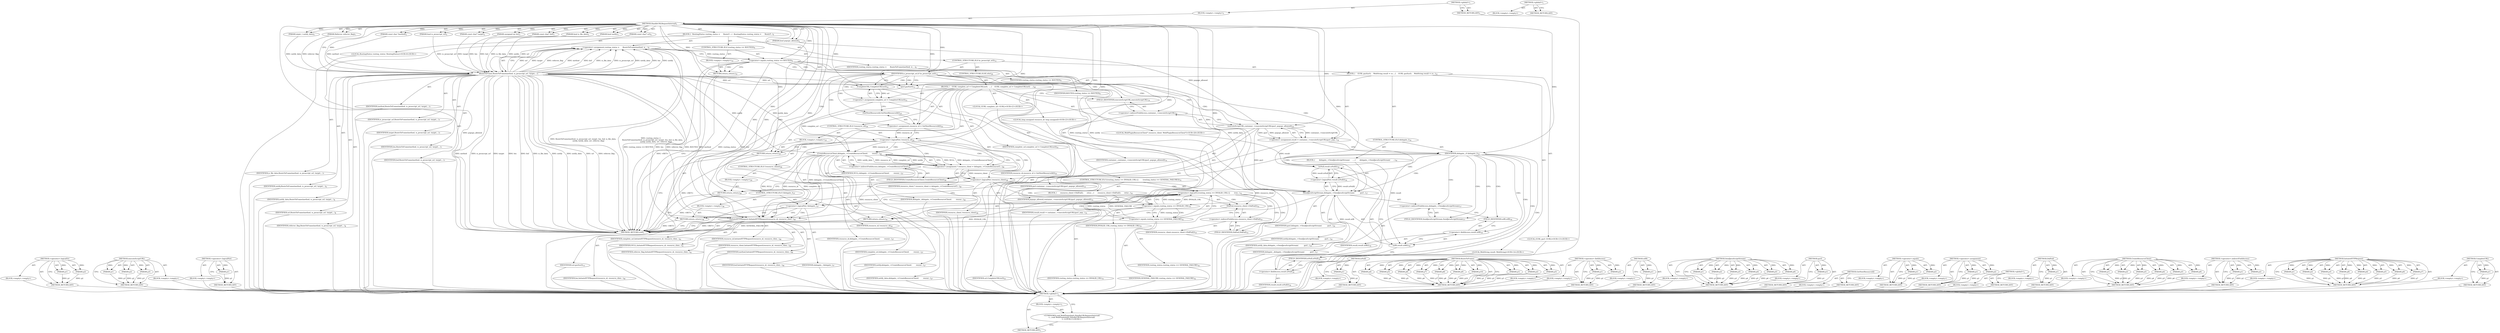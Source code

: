digraph "&lt;global&gt;" {
vulnerable_251 [label=<(METHOD,&lt;operator&gt;.logicalOr)>];
vulnerable_252 [label=<(PARAM,p1)>];
vulnerable_253 [label=<(PARAM,p2)>];
vulnerable_254 [label=<(BLOCK,&lt;empty&gt;,&lt;empty&gt;)>];
vulnerable_255 [label=<(METHOD_RETURN,ANY)>];
vulnerable_198 [label=<(METHOD,executeScriptURL)>];
vulnerable_199 [label=<(PARAM,p1)>];
vulnerable_200 [label=<(PARAM,p2)>];
vulnerable_201 [label=<(PARAM,p3)>];
vulnerable_202 [label=<(BLOCK,&lt;empty&gt;,&lt;empty&gt;)>];
vulnerable_203 [label=<(METHOD_RETURN,ANY)>];
vulnerable_227 [label=<(METHOD,&lt;operator&gt;.logicalNot)>];
vulnerable_228 [label=<(PARAM,p1)>];
vulnerable_229 [label=<(BLOCK,&lt;empty&gt;,&lt;empty&gt;)>];
vulnerable_230 [label=<(METHOD_RETURN,ANY)>];
vulnerable_6 [label=<(METHOD,&lt;global&gt;)<SUB>1</SUB>>];
vulnerable_7 [label=<(BLOCK,&lt;empty&gt;,&lt;empty&gt;)<SUB>1</SUB>>];
vulnerable_8 [label=<(METHOD,HandleURLRequestInternal)<SUB>1</SUB>>];
vulnerable_9 [label=<(PARAM,const char *method)<SUB>2</SUB>>];
vulnerable_10 [label=<(PARAM,bool is_javascript_url)<SUB>2</SUB>>];
vulnerable_11 [label=<(PARAM,const char* target)<SUB>2</SUB>>];
vulnerable_12 [label=<(PARAM,unsigned int len)<SUB>3</SUB>>];
vulnerable_13 [label=<(PARAM,const char* buf)<SUB>3</SUB>>];
vulnerable_14 [label=<(PARAM,bool is_file_data)<SUB>3</SUB>>];
vulnerable_15 [label=<(PARAM,bool notify)<SUB>3</SUB>>];
vulnerable_16 [label=<(PARAM,const char* url)<SUB>4</SUB>>];
vulnerable_17 [label=<(PARAM,intptr_t notify_data)<SUB>4</SUB>>];
vulnerable_18 [label=<(PARAM,bool popups_allowed)<SUB>4</SUB>>];
vulnerable_19 [label=<(PARAM,Referrer referrer_flag)<SUB>5</SUB>>];
vulnerable_20 [label=<(BLOCK,{
  RoutingStatus routing_status =
      RouteT...,{
  RoutingStatus routing_status =
      RouteT...)<SUB>5</SUB>>];
vulnerable_21 [label="<(LOCAL,RoutingStatus routing_status: RoutingStatus)<SUB>6</SUB>>"];
vulnerable_22 [label=<(&lt;operator&gt;.assignment,routing_status =
      RouteToFrame(method, is_...)<SUB>6</SUB>>];
vulnerable_23 [label=<(IDENTIFIER,routing_status,routing_status =
      RouteToFrame(method, is_...)<SUB>6</SUB>>];
vulnerable_24 [label=<(RouteToFrame,RouteToFrame(method, is_javascript_url, target,...)<SUB>7</SUB>>];
vulnerable_25 [label=<(IDENTIFIER,method,RouteToFrame(method, is_javascript_url, target,...)<SUB>7</SUB>>];
vulnerable_26 [label=<(IDENTIFIER,is_javascript_url,RouteToFrame(method, is_javascript_url, target,...)<SUB>7</SUB>>];
vulnerable_27 [label=<(IDENTIFIER,target,RouteToFrame(method, is_javascript_url, target,...)<SUB>7</SUB>>];
vulnerable_28 [label=<(IDENTIFIER,len,RouteToFrame(method, is_javascript_url, target,...)<SUB>7</SUB>>];
vulnerable_29 [label=<(IDENTIFIER,buf,RouteToFrame(method, is_javascript_url, target,...)<SUB>7</SUB>>];
vulnerable_30 [label=<(IDENTIFIER,is_file_data,RouteToFrame(method, is_javascript_url, target,...)<SUB>7</SUB>>];
vulnerable_31 [label=<(IDENTIFIER,notify,RouteToFrame(method, is_javascript_url, target,...)<SUB>8</SUB>>];
vulnerable_32 [label=<(IDENTIFIER,notify_data,RouteToFrame(method, is_javascript_url, target,...)<SUB>8</SUB>>];
vulnerable_33 [label=<(IDENTIFIER,url,RouteToFrame(method, is_javascript_url, target,...)<SUB>8</SUB>>];
vulnerable_34 [label=<(IDENTIFIER,referrer_flag,RouteToFrame(method, is_javascript_url, target,...)<SUB>8</SUB>>];
vulnerable_35 [label=<(CONTROL_STRUCTURE,IF,if (routing_status == ROUTED))<SUB>9</SUB>>];
vulnerable_36 [label=<(&lt;operator&gt;.equals,routing_status == ROUTED)<SUB>9</SUB>>];
vulnerable_37 [label=<(IDENTIFIER,routing_status,routing_status == ROUTED)<SUB>9</SUB>>];
vulnerable_38 [label=<(IDENTIFIER,ROUTED,routing_status == ROUTED)<SUB>9</SUB>>];
vulnerable_39 [label=<(BLOCK,&lt;empty&gt;,&lt;empty&gt;)<SUB>10</SUB>>];
vulnerable_40 [label=<(RETURN,return;,return;)<SUB>10</SUB>>];
vulnerable_41 [label=<(CONTROL_STRUCTURE,IF,if (is_javascript_url))<SUB>12</SUB>>];
vulnerable_42 [label=<(IDENTIFIER,is_javascript_url,if (is_javascript_url))<SUB>12</SUB>>];
vulnerable_43 [label=<(BLOCK,{
    GURL gurl(url);
    WebString result = co...,{
    GURL gurl(url);
    WebString result = co...)<SUB>12</SUB>>];
vulnerable_44 [label="<(LOCAL,GURL gurl: GURL)<SUB>13</SUB>>"];
vulnerable_45 [label=<(gurl,gurl(url))<SUB>13</SUB>>];
vulnerable_46 [label=<(IDENTIFIER,url,gurl(url))<SUB>13</SUB>>];
vulnerable_47 [label="<(LOCAL,WebString result: WebString)<SUB>14</SUB>>"];
vulnerable_48 [label=<(&lt;operator&gt;.assignment,result = container_-&gt;executeScriptURL(gurl, pop...)<SUB>14</SUB>>];
vulnerable_49 [label=<(IDENTIFIER,result,result = container_-&gt;executeScriptURL(gurl, pop...)<SUB>14</SUB>>];
vulnerable_50 [label=<(executeScriptURL,container_-&gt;executeScriptURL(gurl, popups_allowed))<SUB>14</SUB>>];
vulnerable_51 [label=<(&lt;operator&gt;.indirectFieldAccess,container_-&gt;executeScriptURL)<SUB>14</SUB>>];
vulnerable_52 [label=<(IDENTIFIER,container_,container_-&gt;executeScriptURL(gurl, popups_allowed))<SUB>14</SUB>>];
vulnerable_53 [label=<(FIELD_IDENTIFIER,executeScriptURL,executeScriptURL)<SUB>14</SUB>>];
vulnerable_54 [label=<(IDENTIFIER,gurl,container_-&gt;executeScriptURL(gurl, popups_allowed))<SUB>14</SUB>>];
vulnerable_55 [label=<(IDENTIFIER,popups_allowed,container_-&gt;executeScriptURL(gurl, popups_allowed))<SUB>14</SUB>>];
vulnerable_56 [label=<(CONTROL_STRUCTURE,IF,if (delegate_))<SUB>16</SUB>>];
vulnerable_57 [label=<(IDENTIFIER,delegate_,if (delegate_))<SUB>16</SUB>>];
vulnerable_58 [label=<(BLOCK,{
       delegate_-&gt;SendJavaScriptStream(
     ...,{
       delegate_-&gt;SendJavaScriptStream(
     ...)<SUB>16</SUB>>];
vulnerable_59 [label=<(SendJavaScriptStream,delegate_-&gt;SendJavaScriptStream(
          gurl...)<SUB>17</SUB>>];
vulnerable_60 [label=<(&lt;operator&gt;.indirectFieldAccess,delegate_-&gt;SendJavaScriptStream)<SUB>17</SUB>>];
vulnerable_61 [label=<(IDENTIFIER,delegate_,delegate_-&gt;SendJavaScriptStream(
          gurl...)<SUB>17</SUB>>];
vulnerable_62 [label=<(FIELD_IDENTIFIER,SendJavaScriptStream,SendJavaScriptStream)<SUB>17</SUB>>];
vulnerable_63 [label=<(IDENTIFIER,gurl,delegate_-&gt;SendJavaScriptStream(
          gurl...)<SUB>18</SUB>>];
vulnerable_64 [label=<(utf8,result.utf8())<SUB>18</SUB>>];
vulnerable_65 [label=<(&lt;operator&gt;.fieldAccess,result.utf8)<SUB>18</SUB>>];
vulnerable_66 [label=<(IDENTIFIER,result,result.utf8())<SUB>18</SUB>>];
vulnerable_67 [label=<(FIELD_IDENTIFIER,utf8,utf8)<SUB>18</SUB>>];
vulnerable_68 [label=<(&lt;operator&gt;.logicalNot,!result.isNull())<SUB>18</SUB>>];
vulnerable_69 [label=<(isNull,result.isNull())<SUB>18</SUB>>];
vulnerable_70 [label=<(&lt;operator&gt;.fieldAccess,result.isNull)<SUB>18</SUB>>];
vulnerable_71 [label=<(IDENTIFIER,result,result.isNull())<SUB>18</SUB>>];
vulnerable_72 [label=<(FIELD_IDENTIFIER,isNull,isNull)<SUB>18</SUB>>];
vulnerable_73 [label=<(IDENTIFIER,notify,delegate_-&gt;SendJavaScriptStream(
          gurl...)<SUB>18</SUB>>];
vulnerable_74 [label=<(IDENTIFIER,notify_data,delegate_-&gt;SendJavaScriptStream(
          gurl...)<SUB>18</SUB>>];
vulnerable_75 [label=<(CONTROL_STRUCTURE,ELSE,else)<SUB>20</SUB>>];
vulnerable_76 [label=<(BLOCK,{
    GURL complete_url = CompleteURL(url);
 
 ...,{
    GURL complete_url = CompleteURL(url);
 
 ...)<SUB>20</SUB>>];
vulnerable_77 [label="<(LOCAL,GURL complete_url: GURL)<SUB>21</SUB>>"];
vulnerable_78 [label=<(&lt;operator&gt;.assignment,complete_url = CompleteURL(url))<SUB>21</SUB>>];
vulnerable_79 [label=<(IDENTIFIER,complete_url,complete_url = CompleteURL(url))<SUB>21</SUB>>];
vulnerable_80 [label=<(CompleteURL,CompleteURL(url))<SUB>21</SUB>>];
vulnerable_81 [label=<(IDENTIFIER,url,CompleteURL(url))<SUB>21</SUB>>];
vulnerable_82 [label="<(LOCAL,long unsigned resource_id: long unsigned)<SUB>23</SUB>>"];
vulnerable_83 [label=<(&lt;operator&gt;.assignment,resource_id = GetNextResourceId())<SUB>23</SUB>>];
vulnerable_84 [label=<(IDENTIFIER,resource_id,resource_id = GetNextResourceId())<SUB>23</SUB>>];
vulnerable_85 [label=<(GetNextResourceId,GetNextResourceId())<SUB>23</SUB>>];
vulnerable_86 [label=<(CONTROL_STRUCTURE,IF,if (!resource_id))<SUB>24</SUB>>];
vulnerable_87 [label=<(&lt;operator&gt;.logicalNot,!resource_id)<SUB>24</SUB>>];
vulnerable_88 [label=<(IDENTIFIER,resource_id,!resource_id)<SUB>24</SUB>>];
vulnerable_89 [label=<(BLOCK,&lt;empty&gt;,&lt;empty&gt;)<SUB>25</SUB>>];
vulnerable_90 [label=<(RETURN,return;,return;)<SUB>25</SUB>>];
vulnerable_91 [label="<(LOCAL,WebPluginResourceClient* resource_client: WebPluginResourceClient*)<SUB>26</SUB>>"];
vulnerable_92 [label=<(&lt;operator&gt;.assignment,* resource_client = delegate_-&gt;CreateResourceCl...)<SUB>26</SUB>>];
vulnerable_93 [label=<(IDENTIFIER,resource_client,* resource_client = delegate_-&gt;CreateResourceCl...)<SUB>26</SUB>>];
vulnerable_94 [label=<(CreateResourceClient,delegate_-&gt;CreateResourceClient(
        resour...)<SUB>26</SUB>>];
vulnerable_95 [label=<(&lt;operator&gt;.indirectFieldAccess,delegate_-&gt;CreateResourceClient)<SUB>26</SUB>>];
vulnerable_96 [label=<(IDENTIFIER,delegate_,delegate_-&gt;CreateResourceClient(
        resour...)<SUB>26</SUB>>];
vulnerable_97 [label=<(FIELD_IDENTIFIER,CreateResourceClient,CreateResourceClient)<SUB>26</SUB>>];
vulnerable_98 [label=<(IDENTIFIER,resource_id,delegate_-&gt;CreateResourceClient(
        resour...)<SUB>27</SUB>>];
vulnerable_99 [label=<(IDENTIFIER,complete_url,delegate_-&gt;CreateResourceClient(
        resour...)<SUB>27</SUB>>];
vulnerable_100 [label=<(IDENTIFIER,notify,delegate_-&gt;CreateResourceClient(
        resour...)<SUB>27</SUB>>];
vulnerable_101 [label=<(IDENTIFIER,notify_data,delegate_-&gt;CreateResourceClient(
        resour...)<SUB>27</SUB>>];
vulnerable_102 [label=<(IDENTIFIER,NULL,delegate_-&gt;CreateResourceClient(
        resour...)<SUB>27</SUB>>];
vulnerable_103 [label=<(CONTROL_STRUCTURE,IF,if (!resource_client))<SUB>28</SUB>>];
vulnerable_104 [label=<(&lt;operator&gt;.logicalNot,!resource_client)<SUB>28</SUB>>];
vulnerable_105 [label=<(IDENTIFIER,resource_client,!resource_client)<SUB>28</SUB>>];
vulnerable_106 [label=<(BLOCK,&lt;empty&gt;,&lt;empty&gt;)<SUB>29</SUB>>];
vulnerable_107 [label=<(RETURN,return;,return;)<SUB>29</SUB>>];
vulnerable_108 [label=<(CONTROL_STRUCTURE,IF,if ((routing_status == INVALID_URL) ||
        (routing_status == GENERAL_FAILURE)))<SUB>31</SUB>>];
vulnerable_109 [label=<(&lt;operator&gt;.logicalOr,(routing_status == INVALID_URL) ||
        (rou...)<SUB>31</SUB>>];
vulnerable_110 [label=<(&lt;operator&gt;.equals,routing_status == INVALID_URL)<SUB>31</SUB>>];
vulnerable_111 [label=<(IDENTIFIER,routing_status,routing_status == INVALID_URL)<SUB>31</SUB>>];
vulnerable_112 [label=<(IDENTIFIER,INVALID_URL,routing_status == INVALID_URL)<SUB>31</SUB>>];
vulnerable_113 [label=<(&lt;operator&gt;.equals,routing_status == GENERAL_FAILURE)<SUB>32</SUB>>];
vulnerable_114 [label=<(IDENTIFIER,routing_status,routing_status == GENERAL_FAILURE)<SUB>32</SUB>>];
vulnerable_115 [label=<(IDENTIFIER,GENERAL_FAILURE,routing_status == GENERAL_FAILURE)<SUB>32</SUB>>];
vulnerable_116 [label=<(BLOCK,{
      resource_client-&gt;DidFail();
      retur...,{
      resource_client-&gt;DidFail();
      retur...)<SUB>32</SUB>>];
vulnerable_117 [label=<(DidFail,resource_client-&gt;DidFail())<SUB>33</SUB>>];
vulnerable_118 [label=<(&lt;operator&gt;.indirectFieldAccess,resource_client-&gt;DidFail)<SUB>33</SUB>>];
vulnerable_119 [label=<(IDENTIFIER,resource_client,resource_client-&gt;DidFail())<SUB>33</SUB>>];
vulnerable_120 [label=<(FIELD_IDENTIFIER,DidFail,DidFail)<SUB>33</SUB>>];
vulnerable_121 [label=<(RETURN,return;,return;)<SUB>34</SUB>>];
vulnerable_122 [label=<(CONTROL_STRUCTURE,IF,if (!delegate_))<SUB>37</SUB>>];
vulnerable_123 [label=<(&lt;operator&gt;.logicalNot,!delegate_)<SUB>37</SUB>>];
vulnerable_124 [label=<(IDENTIFIER,delegate_,!delegate_)<SUB>37</SUB>>];
vulnerable_125 [label=<(BLOCK,&lt;empty&gt;,&lt;empty&gt;)<SUB>38</SUB>>];
vulnerable_126 [label=<(RETURN,return;,return;)<SUB>38</SUB>>];
vulnerable_127 [label=<(InitiateHTTPRequest,InitiateHTTPRequest(resource_id, resource_clien...)<SUB>40</SUB>>];
vulnerable_128 [label=<(IDENTIFIER,resource_id,InitiateHTTPRequest(resource_id, resource_clien...)<SUB>40</SUB>>];
vulnerable_129 [label=<(IDENTIFIER,resource_client,InitiateHTTPRequest(resource_id, resource_clien...)<SUB>40</SUB>>];
vulnerable_130 [label=<(IDENTIFIER,method,InitiateHTTPRequest(resource_id, resource_clien...)<SUB>40</SUB>>];
vulnerable_131 [label=<(IDENTIFIER,buf,InitiateHTTPRequest(resource_id, resource_clien...)<SUB>40</SUB>>];
vulnerable_132 [label=<(IDENTIFIER,len,InitiateHTTPRequest(resource_id, resource_clien...)<SUB>40</SUB>>];
vulnerable_133 [label=<(IDENTIFIER,complete_url,InitiateHTTPRequest(resource_id, resource_clien...)<SUB>41</SUB>>];
vulnerable_134 [label=<(IDENTIFIER,NULL,InitiateHTTPRequest(resource_id, resource_clien...)<SUB>41</SUB>>];
vulnerable_135 [label=<(IDENTIFIER,referrer_flag,InitiateHTTPRequest(resource_id, resource_clien...)<SUB>41</SUB>>];
vulnerable_136 [label=<(METHOD_RETURN,void)<SUB>1</SUB>>];
vulnerable_138 [label=<(METHOD_RETURN,ANY)<SUB>1</SUB>>];
vulnerable_231 [label=<(METHOD,isNull)>];
vulnerable_232 [label=<(PARAM,p1)>];
vulnerable_233 [label=<(BLOCK,&lt;empty&gt;,&lt;empty&gt;)>];
vulnerable_234 [label=<(METHOD_RETURN,ANY)>];
vulnerable_176 [label=<(METHOD,RouteToFrame)>];
vulnerable_177 [label=<(PARAM,p1)>];
vulnerable_178 [label=<(PARAM,p2)>];
vulnerable_179 [label=<(PARAM,p3)>];
vulnerable_180 [label=<(PARAM,p4)>];
vulnerable_181 [label=<(PARAM,p5)>];
vulnerable_182 [label=<(PARAM,p6)>];
vulnerable_183 [label=<(PARAM,p7)>];
vulnerable_184 [label=<(PARAM,p8)>];
vulnerable_185 [label=<(PARAM,p9)>];
vulnerable_186 [label=<(PARAM,p10)>];
vulnerable_187 [label=<(BLOCK,&lt;empty&gt;,&lt;empty&gt;)>];
vulnerable_188 [label=<(METHOD_RETURN,ANY)>];
vulnerable_222 [label=<(METHOD,&lt;operator&gt;.fieldAccess)>];
vulnerable_223 [label=<(PARAM,p1)>];
vulnerable_224 [label=<(PARAM,p2)>];
vulnerable_225 [label=<(BLOCK,&lt;empty&gt;,&lt;empty&gt;)>];
vulnerable_226 [label=<(METHOD_RETURN,ANY)>];
vulnerable_218 [label=<(METHOD,utf8)>];
vulnerable_219 [label=<(PARAM,p1)>];
vulnerable_220 [label=<(BLOCK,&lt;empty&gt;,&lt;empty&gt;)>];
vulnerable_221 [label=<(METHOD_RETURN,ANY)>];
vulnerable_209 [label=<(METHOD,SendJavaScriptStream)>];
vulnerable_210 [label=<(PARAM,p1)>];
vulnerable_211 [label=<(PARAM,p2)>];
vulnerable_212 [label=<(PARAM,p3)>];
vulnerable_213 [label=<(PARAM,p4)>];
vulnerable_214 [label=<(PARAM,p5)>];
vulnerable_215 [label=<(PARAM,p6)>];
vulnerable_216 [label=<(BLOCK,&lt;empty&gt;,&lt;empty&gt;)>];
vulnerable_217 [label=<(METHOD_RETURN,ANY)>];
vulnerable_194 [label=<(METHOD,gurl)>];
vulnerable_195 [label=<(PARAM,p1)>];
vulnerable_196 [label=<(BLOCK,&lt;empty&gt;,&lt;empty&gt;)>];
vulnerable_197 [label=<(METHOD_RETURN,ANY)>];
vulnerable_239 [label=<(METHOD,GetNextResourceId)>];
vulnerable_240 [label=<(BLOCK,&lt;empty&gt;,&lt;empty&gt;)>];
vulnerable_241 [label=<(METHOD_RETURN,ANY)>];
vulnerable_189 [label=<(METHOD,&lt;operator&gt;.equals)>];
vulnerable_190 [label=<(PARAM,p1)>];
vulnerable_191 [label=<(PARAM,p2)>];
vulnerable_192 [label=<(BLOCK,&lt;empty&gt;,&lt;empty&gt;)>];
vulnerable_193 [label=<(METHOD_RETURN,ANY)>];
vulnerable_171 [label=<(METHOD,&lt;operator&gt;.assignment)>];
vulnerable_172 [label=<(PARAM,p1)>];
vulnerable_173 [label=<(PARAM,p2)>];
vulnerable_174 [label=<(BLOCK,&lt;empty&gt;,&lt;empty&gt;)>];
vulnerable_175 [label=<(METHOD_RETURN,ANY)>];
vulnerable_165 [label=<(METHOD,&lt;global&gt;)<SUB>1</SUB>>];
vulnerable_166 [label=<(BLOCK,&lt;empty&gt;,&lt;empty&gt;)>];
vulnerable_167 [label=<(METHOD_RETURN,ANY)>];
vulnerable_256 [label=<(METHOD,DidFail)>];
vulnerable_257 [label=<(PARAM,p1)>];
vulnerable_258 [label=<(BLOCK,&lt;empty&gt;,&lt;empty&gt;)>];
vulnerable_259 [label=<(METHOD_RETURN,ANY)>];
vulnerable_242 [label=<(METHOD,CreateResourceClient)>];
vulnerable_243 [label=<(PARAM,p1)>];
vulnerable_244 [label=<(PARAM,p2)>];
vulnerable_245 [label=<(PARAM,p3)>];
vulnerable_246 [label=<(PARAM,p4)>];
vulnerable_247 [label=<(PARAM,p5)>];
vulnerable_248 [label=<(PARAM,p6)>];
vulnerable_249 [label=<(BLOCK,&lt;empty&gt;,&lt;empty&gt;)>];
vulnerable_250 [label=<(METHOD_RETURN,ANY)>];
vulnerable_204 [label=<(METHOD,&lt;operator&gt;.indirectFieldAccess)>];
vulnerable_205 [label=<(PARAM,p1)>];
vulnerable_206 [label=<(PARAM,p2)>];
vulnerable_207 [label=<(BLOCK,&lt;empty&gt;,&lt;empty&gt;)>];
vulnerable_208 [label=<(METHOD_RETURN,ANY)>];
vulnerable_260 [label=<(METHOD,InitiateHTTPRequest)>];
vulnerable_261 [label=<(PARAM,p1)>];
vulnerable_262 [label=<(PARAM,p2)>];
vulnerable_263 [label=<(PARAM,p3)>];
vulnerable_264 [label=<(PARAM,p4)>];
vulnerable_265 [label=<(PARAM,p5)>];
vulnerable_266 [label=<(PARAM,p6)>];
vulnerable_267 [label=<(PARAM,p7)>];
vulnerable_268 [label=<(PARAM,p8)>];
vulnerable_269 [label=<(BLOCK,&lt;empty&gt;,&lt;empty&gt;)>];
vulnerable_270 [label=<(METHOD_RETURN,ANY)>];
vulnerable_235 [label=<(METHOD,CompleteURL)>];
vulnerable_236 [label=<(PARAM,p1)>];
vulnerable_237 [label=<(BLOCK,&lt;empty&gt;,&lt;empty&gt;)>];
vulnerable_238 [label=<(METHOD_RETURN,ANY)>];
fixed_6 [label=<(METHOD,&lt;global&gt;)<SUB>1</SUB>>];
fixed_7 [label=<(BLOCK,&lt;empty&gt;,&lt;empty&gt;)<SUB>1</SUB>>];
fixed_8 [label="<(UNKNOWN,void WebPluginImpl::HandleURLRequestInternal(
v...,void WebPluginImpl::HandleURLRequestInternal(
v...)<SUB>1</SUB>>"];
fixed_9 [label=<(METHOD_RETURN,ANY)<SUB>1</SUB>>];
fixed_14 [label=<(METHOD,&lt;global&gt;)<SUB>1</SUB>>];
fixed_15 [label=<(BLOCK,&lt;empty&gt;,&lt;empty&gt;)>];
fixed_16 [label=<(METHOD_RETURN,ANY)>];
vulnerable_251 -> vulnerable_252  [key=0, label="AST: "];
vulnerable_251 -> vulnerable_252  [key=1, label="DDG: "];
vulnerable_251 -> vulnerable_254  [key=0, label="AST: "];
vulnerable_251 -> vulnerable_253  [key=0, label="AST: "];
vulnerable_251 -> vulnerable_253  [key=1, label="DDG: "];
vulnerable_251 -> vulnerable_255  [key=0, label="AST: "];
vulnerable_251 -> vulnerable_255  [key=1, label="CFG: "];
vulnerable_252 -> vulnerable_255  [key=0, label="DDG: p1"];
vulnerable_253 -> vulnerable_255  [key=0, label="DDG: p2"];
vulnerable_254 -> fixed_6  [key=0];
vulnerable_255 -> fixed_6  [key=0];
vulnerable_198 -> vulnerable_199  [key=0, label="AST: "];
vulnerable_198 -> vulnerable_199  [key=1, label="DDG: "];
vulnerable_198 -> vulnerable_202  [key=0, label="AST: "];
vulnerable_198 -> vulnerable_200  [key=0, label="AST: "];
vulnerable_198 -> vulnerable_200  [key=1, label="DDG: "];
vulnerable_198 -> vulnerable_203  [key=0, label="AST: "];
vulnerable_198 -> vulnerable_203  [key=1, label="CFG: "];
vulnerable_198 -> vulnerable_201  [key=0, label="AST: "];
vulnerable_198 -> vulnerable_201  [key=1, label="DDG: "];
vulnerable_199 -> vulnerable_203  [key=0, label="DDG: p1"];
vulnerable_200 -> vulnerable_203  [key=0, label="DDG: p2"];
vulnerable_201 -> vulnerable_203  [key=0, label="DDG: p3"];
vulnerable_202 -> fixed_6  [key=0];
vulnerable_203 -> fixed_6  [key=0];
vulnerable_227 -> vulnerable_228  [key=0, label="AST: "];
vulnerable_227 -> vulnerable_228  [key=1, label="DDG: "];
vulnerable_227 -> vulnerable_229  [key=0, label="AST: "];
vulnerable_227 -> vulnerable_230  [key=0, label="AST: "];
vulnerable_227 -> vulnerable_230  [key=1, label="CFG: "];
vulnerable_228 -> vulnerable_230  [key=0, label="DDG: p1"];
vulnerable_229 -> fixed_6  [key=0];
vulnerable_230 -> fixed_6  [key=0];
vulnerable_6 -> vulnerable_7  [key=0, label="AST: "];
vulnerable_6 -> vulnerable_138  [key=0, label="AST: "];
vulnerable_6 -> vulnerable_138  [key=1, label="CFG: "];
vulnerable_7 -> vulnerable_8  [key=0, label="AST: "];
vulnerable_8 -> vulnerable_9  [key=0, label="AST: "];
vulnerable_8 -> vulnerable_9  [key=1, label="DDG: "];
vulnerable_8 -> vulnerable_10  [key=0, label="AST: "];
vulnerable_8 -> vulnerable_10  [key=1, label="DDG: "];
vulnerable_8 -> vulnerable_11  [key=0, label="AST: "];
vulnerable_8 -> vulnerable_11  [key=1, label="DDG: "];
vulnerable_8 -> vulnerable_12  [key=0, label="AST: "];
vulnerable_8 -> vulnerable_12  [key=1, label="DDG: "];
vulnerable_8 -> vulnerable_13  [key=0, label="AST: "];
vulnerable_8 -> vulnerable_13  [key=1, label="DDG: "];
vulnerable_8 -> vulnerable_14  [key=0, label="AST: "];
vulnerable_8 -> vulnerable_14  [key=1, label="DDG: "];
vulnerable_8 -> vulnerable_15  [key=0, label="AST: "];
vulnerable_8 -> vulnerable_15  [key=1, label="DDG: "];
vulnerable_8 -> vulnerable_16  [key=0, label="AST: "];
vulnerable_8 -> vulnerable_16  [key=1, label="DDG: "];
vulnerable_8 -> vulnerable_17  [key=0, label="AST: "];
vulnerable_8 -> vulnerable_17  [key=1, label="DDG: "];
vulnerable_8 -> vulnerable_18  [key=0, label="AST: "];
vulnerable_8 -> vulnerable_18  [key=1, label="DDG: "];
vulnerable_8 -> vulnerable_19  [key=0, label="AST: "];
vulnerable_8 -> vulnerable_19  [key=1, label="DDG: "];
vulnerable_8 -> vulnerable_20  [key=0, label="AST: "];
vulnerable_8 -> vulnerable_136  [key=0, label="AST: "];
vulnerable_8 -> vulnerable_24  [key=0, label="CFG: "];
vulnerable_8 -> vulnerable_24  [key=1, label="DDG: "];
vulnerable_8 -> vulnerable_42  [key=0, label="DDG: "];
vulnerable_8 -> vulnerable_36  [key=0, label="DDG: "];
vulnerable_8 -> vulnerable_40  [key=0, label="DDG: "];
vulnerable_8 -> vulnerable_45  [key=0, label="DDG: "];
vulnerable_8 -> vulnerable_57  [key=0, label="DDG: "];
vulnerable_8 -> vulnerable_83  [key=0, label="DDG: "];
vulnerable_8 -> vulnerable_50  [key=0, label="DDG: "];
vulnerable_8 -> vulnerable_127  [key=0, label="DDG: "];
vulnerable_8 -> vulnerable_59  [key=0, label="DDG: "];
vulnerable_8 -> vulnerable_80  [key=0, label="DDG: "];
vulnerable_8 -> vulnerable_87  [key=0, label="DDG: "];
vulnerable_8 -> vulnerable_90  [key=0, label="DDG: "];
vulnerable_8 -> vulnerable_94  [key=0, label="DDG: "];
vulnerable_8 -> vulnerable_104  [key=0, label="DDG: "];
vulnerable_8 -> vulnerable_107  [key=0, label="DDG: "];
vulnerable_8 -> vulnerable_121  [key=0, label="DDG: "];
vulnerable_8 -> vulnerable_123  [key=0, label="DDG: "];
vulnerable_8 -> vulnerable_126  [key=0, label="DDG: "];
vulnerable_8 -> vulnerable_110  [key=0, label="DDG: "];
vulnerable_8 -> vulnerable_113  [key=0, label="DDG: "];
vulnerable_9 -> vulnerable_24  [key=0, label="DDG: method"];
vulnerable_10 -> vulnerable_24  [key=0, label="DDG: is_javascript_url"];
vulnerable_11 -> vulnerable_24  [key=0, label="DDG: target"];
vulnerable_12 -> vulnerable_24  [key=0, label="DDG: len"];
vulnerable_13 -> vulnerable_24  [key=0, label="DDG: buf"];
vulnerable_14 -> vulnerable_24  [key=0, label="DDG: is_file_data"];
vulnerable_15 -> vulnerable_24  [key=0, label="DDG: notify"];
vulnerable_16 -> vulnerable_24  [key=0, label="DDG: url"];
vulnerable_17 -> vulnerable_24  [key=0, label="DDG: notify_data"];
vulnerable_18 -> vulnerable_136  [key=0, label="DDG: popups_allowed"];
vulnerable_18 -> vulnerable_50  [key=0, label="DDG: popups_allowed"];
vulnerable_19 -> vulnerable_24  [key=0, label="DDG: referrer_flag"];
vulnerable_20 -> vulnerable_21  [key=0, label="AST: "];
vulnerable_20 -> vulnerable_22  [key=0, label="AST: "];
vulnerable_20 -> vulnerable_35  [key=0, label="AST: "];
vulnerable_20 -> vulnerable_41  [key=0, label="AST: "];
vulnerable_21 -> fixed_6  [key=0];
vulnerable_22 -> vulnerable_23  [key=0, label="AST: "];
vulnerable_22 -> vulnerable_24  [key=0, label="AST: "];
vulnerable_22 -> vulnerable_36  [key=0, label="CFG: "];
vulnerable_22 -> vulnerable_36  [key=1, label="DDG: routing_status"];
vulnerable_22 -> vulnerable_136  [key=0, label="DDG: RouteToFrame(method, is_javascript_url, target, len, buf, is_file_data,
                   notify, notify_data, url, referrer_flag)"];
vulnerable_22 -> vulnerable_136  [key=1, label="DDG: routing_status =
      RouteToFrame(method, is_javascript_url, target, len, buf, is_file_data,
                   notify, notify_data, url, referrer_flag)"];
vulnerable_23 -> fixed_6  [key=0];
vulnerable_24 -> vulnerable_25  [key=0, label="AST: "];
vulnerable_24 -> vulnerable_26  [key=0, label="AST: "];
vulnerable_24 -> vulnerable_27  [key=0, label="AST: "];
vulnerable_24 -> vulnerable_28  [key=0, label="AST: "];
vulnerable_24 -> vulnerable_29  [key=0, label="AST: "];
vulnerable_24 -> vulnerable_30  [key=0, label="AST: "];
vulnerable_24 -> vulnerable_31  [key=0, label="AST: "];
vulnerable_24 -> vulnerable_32  [key=0, label="AST: "];
vulnerable_24 -> vulnerable_33  [key=0, label="AST: "];
vulnerable_24 -> vulnerable_34  [key=0, label="AST: "];
vulnerable_24 -> vulnerable_22  [key=0, label="CFG: "];
vulnerable_24 -> vulnerable_22  [key=1, label="DDG: url"];
vulnerable_24 -> vulnerable_22  [key=2, label="DDG: target"];
vulnerable_24 -> vulnerable_22  [key=3, label="DDG: referrer_flag"];
vulnerable_24 -> vulnerable_22  [key=4, label="DDG: method"];
vulnerable_24 -> vulnerable_22  [key=5, label="DDG: buf"];
vulnerable_24 -> vulnerable_22  [key=6, label="DDG: is_file_data"];
vulnerable_24 -> vulnerable_22  [key=7, label="DDG: is_javascript_url"];
vulnerable_24 -> vulnerable_22  [key=8, label="DDG: notify_data"];
vulnerable_24 -> vulnerable_22  [key=9, label="DDG: len"];
vulnerable_24 -> vulnerable_22  [key=10, label="DDG: notify"];
vulnerable_24 -> vulnerable_136  [key=0, label="DDG: method"];
vulnerable_24 -> vulnerable_136  [key=1, label="DDG: is_javascript_url"];
vulnerable_24 -> vulnerable_136  [key=2, label="DDG: target"];
vulnerable_24 -> vulnerable_136  [key=3, label="DDG: len"];
vulnerable_24 -> vulnerable_136  [key=4, label="DDG: buf"];
vulnerable_24 -> vulnerable_136  [key=5, label="DDG: is_file_data"];
vulnerable_24 -> vulnerable_136  [key=6, label="DDG: notify"];
vulnerable_24 -> vulnerable_136  [key=7, label="DDG: notify_data"];
vulnerable_24 -> vulnerable_136  [key=8, label="DDG: url"];
vulnerable_24 -> vulnerable_136  [key=9, label="DDG: referrer_flag"];
vulnerable_24 -> vulnerable_45  [key=0, label="DDG: url"];
vulnerable_24 -> vulnerable_127  [key=0, label="DDG: method"];
vulnerable_24 -> vulnerable_127  [key=1, label="DDG: buf"];
vulnerable_24 -> vulnerable_127  [key=2, label="DDG: len"];
vulnerable_24 -> vulnerable_127  [key=3, label="DDG: referrer_flag"];
vulnerable_24 -> vulnerable_59  [key=0, label="DDG: notify"];
vulnerable_24 -> vulnerable_59  [key=1, label="DDG: notify_data"];
vulnerable_24 -> vulnerable_80  [key=0, label="DDG: url"];
vulnerable_24 -> vulnerable_94  [key=0, label="DDG: notify"];
vulnerable_24 -> vulnerable_94  [key=1, label="DDG: notify_data"];
vulnerable_25 -> fixed_6  [key=0];
vulnerable_26 -> fixed_6  [key=0];
vulnerable_27 -> fixed_6  [key=0];
vulnerable_28 -> fixed_6  [key=0];
vulnerable_29 -> fixed_6  [key=0];
vulnerable_30 -> fixed_6  [key=0];
vulnerable_31 -> fixed_6  [key=0];
vulnerable_32 -> fixed_6  [key=0];
vulnerable_33 -> fixed_6  [key=0];
vulnerable_34 -> fixed_6  [key=0];
vulnerable_35 -> vulnerable_36  [key=0, label="AST: "];
vulnerable_35 -> vulnerable_39  [key=0, label="AST: "];
vulnerable_36 -> vulnerable_37  [key=0, label="AST: "];
vulnerable_36 -> vulnerable_38  [key=0, label="AST: "];
vulnerable_36 -> vulnerable_40  [key=0, label="CFG: "];
vulnerable_36 -> vulnerable_40  [key=1, label="CDG: "];
vulnerable_36 -> vulnerable_42  [key=0, label="CFG: "];
vulnerable_36 -> vulnerable_42  [key=1, label="CDG: "];
vulnerable_36 -> vulnerable_136  [key=0, label="DDG: routing_status"];
vulnerable_36 -> vulnerable_136  [key=1, label="DDG: routing_status == ROUTED"];
vulnerable_36 -> vulnerable_136  [key=2, label="DDG: ROUTED"];
vulnerable_36 -> vulnerable_110  [key=0, label="DDG: routing_status"];
vulnerable_37 -> fixed_6  [key=0];
vulnerable_38 -> fixed_6  [key=0];
vulnerable_39 -> vulnerable_40  [key=0, label="AST: "];
vulnerable_40 -> vulnerable_136  [key=0, label="CFG: "];
vulnerable_40 -> vulnerable_136  [key=1, label="DDG: &lt;RET&gt;"];
vulnerable_41 -> vulnerable_42  [key=0, label="AST: "];
vulnerable_41 -> vulnerable_43  [key=0, label="AST: "];
vulnerable_41 -> vulnerable_75  [key=0, label="AST: "];
vulnerable_42 -> vulnerable_45  [key=0, label="CFG: "];
vulnerable_42 -> vulnerable_45  [key=1, label="CDG: "];
vulnerable_42 -> vulnerable_80  [key=0, label="CFG: "];
vulnerable_42 -> vulnerable_80  [key=1, label="CDG: "];
vulnerable_42 -> vulnerable_48  [key=0, label="CDG: "];
vulnerable_42 -> vulnerable_51  [key=0, label="CDG: "];
vulnerable_42 -> vulnerable_57  [key=0, label="CDG: "];
vulnerable_42 -> vulnerable_85  [key=0, label="CDG: "];
vulnerable_42 -> vulnerable_50  [key=0, label="CDG: "];
vulnerable_42 -> vulnerable_87  [key=0, label="CDG: "];
vulnerable_42 -> vulnerable_83  [key=0, label="CDG: "];
vulnerable_42 -> vulnerable_53  [key=0, label="CDG: "];
vulnerable_42 -> vulnerable_78  [key=0, label="CDG: "];
vulnerable_43 -> vulnerable_44  [key=0, label="AST: "];
vulnerable_43 -> vulnerable_45  [key=0, label="AST: "];
vulnerable_43 -> vulnerable_47  [key=0, label="AST: "];
vulnerable_43 -> vulnerable_48  [key=0, label="AST: "];
vulnerable_43 -> vulnerable_56  [key=0, label="AST: "];
vulnerable_44 -> fixed_6  [key=0];
vulnerable_45 -> vulnerable_46  [key=0, label="AST: "];
vulnerable_45 -> vulnerable_53  [key=0, label="CFG: "];
vulnerable_46 -> fixed_6  [key=0];
vulnerable_47 -> fixed_6  [key=0];
vulnerable_48 -> vulnerable_49  [key=0, label="AST: "];
vulnerable_48 -> vulnerable_50  [key=0, label="AST: "];
vulnerable_48 -> vulnerable_57  [key=0, label="CFG: "];
vulnerable_48 -> vulnerable_64  [key=0, label="DDG: result"];
vulnerable_48 -> vulnerable_69  [key=0, label="DDG: result"];
vulnerable_49 -> fixed_6  [key=0];
vulnerable_50 -> vulnerable_51  [key=0, label="AST: "];
vulnerable_50 -> vulnerable_54  [key=0, label="AST: "];
vulnerable_50 -> vulnerable_55  [key=0, label="AST: "];
vulnerable_50 -> vulnerable_48  [key=0, label="CFG: "];
vulnerable_50 -> vulnerable_48  [key=1, label="DDG: container_-&gt;executeScriptURL"];
vulnerable_50 -> vulnerable_48  [key=2, label="DDG: gurl"];
vulnerable_50 -> vulnerable_48  [key=3, label="DDG: popups_allowed"];
vulnerable_50 -> vulnerable_59  [key=0, label="DDG: gurl"];
vulnerable_51 -> vulnerable_52  [key=0, label="AST: "];
vulnerable_51 -> vulnerable_53  [key=0, label="AST: "];
vulnerable_51 -> vulnerable_50  [key=0, label="CFG: "];
vulnerable_52 -> fixed_6  [key=0];
vulnerable_53 -> vulnerable_51  [key=0, label="CFG: "];
vulnerable_54 -> fixed_6  [key=0];
vulnerable_55 -> fixed_6  [key=0];
vulnerable_56 -> vulnerable_57  [key=0, label="AST: "];
vulnerable_56 -> vulnerable_58  [key=0, label="AST: "];
vulnerable_57 -> vulnerable_136  [key=0, label="CFG: "];
vulnerable_57 -> vulnerable_62  [key=0, label="CFG: "];
vulnerable_57 -> vulnerable_62  [key=1, label="CDG: "];
vulnerable_57 -> vulnerable_68  [key=0, label="CDG: "];
vulnerable_57 -> vulnerable_60  [key=0, label="CDG: "];
vulnerable_57 -> vulnerable_64  [key=0, label="CDG: "];
vulnerable_57 -> vulnerable_72  [key=0, label="CDG: "];
vulnerable_57 -> vulnerable_69  [key=0, label="CDG: "];
vulnerable_57 -> vulnerable_67  [key=0, label="CDG: "];
vulnerable_57 -> vulnerable_65  [key=0, label="CDG: "];
vulnerable_57 -> vulnerable_59  [key=0, label="CDG: "];
vulnerable_57 -> vulnerable_70  [key=0, label="CDG: "];
vulnerable_58 -> vulnerable_59  [key=0, label="AST: "];
vulnerable_59 -> vulnerable_60  [key=0, label="AST: "];
vulnerable_59 -> vulnerable_63  [key=0, label="AST: "];
vulnerable_59 -> vulnerable_64  [key=0, label="AST: "];
vulnerable_59 -> vulnerable_68  [key=0, label="AST: "];
vulnerable_59 -> vulnerable_73  [key=0, label="AST: "];
vulnerable_59 -> vulnerable_74  [key=0, label="AST: "];
vulnerable_59 -> vulnerable_136  [key=0, label="CFG: "];
vulnerable_60 -> vulnerable_61  [key=0, label="AST: "];
vulnerable_60 -> vulnerable_62  [key=0, label="AST: "];
vulnerable_60 -> vulnerable_67  [key=0, label="CFG: "];
vulnerable_61 -> fixed_6  [key=0];
vulnerable_62 -> vulnerable_60  [key=0, label="CFG: "];
vulnerable_63 -> fixed_6  [key=0];
vulnerable_64 -> vulnerable_65  [key=0, label="AST: "];
vulnerable_64 -> vulnerable_72  [key=0, label="CFG: "];
vulnerable_64 -> vulnerable_59  [key=0, label="DDG: result.utf8"];
vulnerable_65 -> vulnerable_66  [key=0, label="AST: "];
vulnerable_65 -> vulnerable_67  [key=0, label="AST: "];
vulnerable_65 -> vulnerable_64  [key=0, label="CFG: "];
vulnerable_66 -> fixed_6  [key=0];
vulnerable_67 -> vulnerable_65  [key=0, label="CFG: "];
vulnerable_68 -> vulnerable_69  [key=0, label="AST: "];
vulnerable_68 -> vulnerable_59  [key=0, label="CFG: "];
vulnerable_68 -> vulnerable_59  [key=1, label="DDG: result.isNull()"];
vulnerable_69 -> vulnerable_70  [key=0, label="AST: "];
vulnerable_69 -> vulnerable_68  [key=0, label="CFG: "];
vulnerable_69 -> vulnerable_68  [key=1, label="DDG: result.isNull"];
vulnerable_70 -> vulnerable_71  [key=0, label="AST: "];
vulnerable_70 -> vulnerable_72  [key=0, label="AST: "];
vulnerable_70 -> vulnerable_69  [key=0, label="CFG: "];
vulnerable_71 -> fixed_6  [key=0];
vulnerable_72 -> vulnerable_70  [key=0, label="CFG: "];
vulnerable_73 -> fixed_6  [key=0];
vulnerable_74 -> fixed_6  [key=0];
vulnerable_75 -> vulnerable_76  [key=0, label="AST: "];
vulnerable_76 -> vulnerable_77  [key=0, label="AST: "];
vulnerable_76 -> vulnerable_78  [key=0, label="AST: "];
vulnerable_76 -> vulnerable_82  [key=0, label="AST: "];
vulnerable_76 -> vulnerable_83  [key=0, label="AST: "];
vulnerable_76 -> vulnerable_86  [key=0, label="AST: "];
vulnerable_76 -> vulnerable_91  [key=0, label="AST: "];
vulnerable_76 -> vulnerable_92  [key=0, label="AST: "];
vulnerable_76 -> vulnerable_103  [key=0, label="AST: "];
vulnerable_76 -> vulnerable_108  [key=0, label="AST: "];
vulnerable_76 -> vulnerable_122  [key=0, label="AST: "];
vulnerable_76 -> vulnerable_127  [key=0, label="AST: "];
vulnerable_77 -> fixed_6  [key=0];
vulnerable_78 -> vulnerable_79  [key=0, label="AST: "];
vulnerable_78 -> vulnerable_80  [key=0, label="AST: "];
vulnerable_78 -> vulnerable_85  [key=0, label="CFG: "];
vulnerable_78 -> vulnerable_94  [key=0, label="DDG: complete_url"];
vulnerable_79 -> fixed_6  [key=0];
vulnerable_80 -> vulnerable_81  [key=0, label="AST: "];
vulnerable_80 -> vulnerable_78  [key=0, label="CFG: "];
vulnerable_80 -> vulnerable_78  [key=1, label="DDG: url"];
vulnerable_81 -> fixed_6  [key=0];
vulnerable_82 -> fixed_6  [key=0];
vulnerable_83 -> vulnerable_84  [key=0, label="AST: "];
vulnerable_83 -> vulnerable_85  [key=0, label="AST: "];
vulnerable_83 -> vulnerable_87  [key=0, label="CFG: "];
vulnerable_83 -> vulnerable_87  [key=1, label="DDG: resource_id"];
vulnerable_84 -> fixed_6  [key=0];
vulnerable_85 -> vulnerable_83  [key=0, label="CFG: "];
vulnerable_86 -> vulnerable_87  [key=0, label="AST: "];
vulnerable_86 -> vulnerable_89  [key=0, label="AST: "];
vulnerable_87 -> vulnerable_88  [key=0, label="AST: "];
vulnerable_87 -> vulnerable_90  [key=0, label="CFG: "];
vulnerable_87 -> vulnerable_90  [key=1, label="CDG: "];
vulnerable_87 -> vulnerable_97  [key=0, label="CFG: "];
vulnerable_87 -> vulnerable_97  [key=1, label="CDG: "];
vulnerable_87 -> vulnerable_94  [key=0, label="DDG: resource_id"];
vulnerable_87 -> vulnerable_94  [key=1, label="CDG: "];
vulnerable_87 -> vulnerable_104  [key=0, label="CDG: "];
vulnerable_87 -> vulnerable_95  [key=0, label="CDG: "];
vulnerable_87 -> vulnerable_92  [key=0, label="CDG: "];
vulnerable_88 -> fixed_6  [key=0];
vulnerable_89 -> vulnerable_90  [key=0, label="AST: "];
vulnerable_90 -> vulnerable_136  [key=0, label="CFG: "];
vulnerable_90 -> vulnerable_136  [key=1, label="DDG: &lt;RET&gt;"];
vulnerable_91 -> fixed_6  [key=0];
vulnerable_92 -> vulnerable_93  [key=0, label="AST: "];
vulnerable_92 -> vulnerable_94  [key=0, label="AST: "];
vulnerable_92 -> vulnerable_104  [key=0, label="CFG: "];
vulnerable_92 -> vulnerable_104  [key=1, label="DDG: resource_client"];
vulnerable_93 -> fixed_6  [key=0];
vulnerable_94 -> vulnerable_95  [key=0, label="AST: "];
vulnerable_94 -> vulnerable_98  [key=0, label="AST: "];
vulnerable_94 -> vulnerable_99  [key=0, label="AST: "];
vulnerable_94 -> vulnerable_100  [key=0, label="AST: "];
vulnerable_94 -> vulnerable_101  [key=0, label="AST: "];
vulnerable_94 -> vulnerable_102  [key=0, label="AST: "];
vulnerable_94 -> vulnerable_92  [key=0, label="CFG: "];
vulnerable_94 -> vulnerable_92  [key=1, label="DDG: NULL"];
vulnerable_94 -> vulnerable_92  [key=2, label="DDG: delegate_-&gt;CreateResourceClient"];
vulnerable_94 -> vulnerable_92  [key=3, label="DDG: notify_data"];
vulnerable_94 -> vulnerable_92  [key=4, label="DDG: resource_id"];
vulnerable_94 -> vulnerable_92  [key=5, label="DDG: complete_url"];
vulnerable_94 -> vulnerable_92  [key=6, label="DDG: notify"];
vulnerable_94 -> vulnerable_127  [key=0, label="DDG: resource_id"];
vulnerable_94 -> vulnerable_127  [key=1, label="DDG: complete_url"];
vulnerable_94 -> vulnerable_127  [key=2, label="DDG: NULL"];
vulnerable_94 -> vulnerable_123  [key=0, label="DDG: delegate_-&gt;CreateResourceClient"];
vulnerable_95 -> vulnerable_96  [key=0, label="AST: "];
vulnerable_95 -> vulnerable_97  [key=0, label="AST: "];
vulnerable_95 -> vulnerable_94  [key=0, label="CFG: "];
vulnerable_96 -> fixed_6  [key=0];
vulnerable_97 -> vulnerable_95  [key=0, label="CFG: "];
vulnerable_98 -> fixed_6  [key=0];
vulnerable_99 -> fixed_6  [key=0];
vulnerable_100 -> fixed_6  [key=0];
vulnerable_101 -> fixed_6  [key=0];
vulnerable_102 -> fixed_6  [key=0];
vulnerable_103 -> vulnerable_104  [key=0, label="AST: "];
vulnerable_103 -> vulnerable_106  [key=0, label="AST: "];
vulnerable_104 -> vulnerable_105  [key=0, label="AST: "];
vulnerable_104 -> vulnerable_107  [key=0, label="CFG: "];
vulnerable_104 -> vulnerable_107  [key=1, label="CDG: "];
vulnerable_104 -> vulnerable_110  [key=0, label="CFG: "];
vulnerable_104 -> vulnerable_110  [key=1, label="CDG: "];
vulnerable_104 -> vulnerable_127  [key=0, label="DDG: resource_client"];
vulnerable_104 -> vulnerable_117  [key=0, label="DDG: resource_client"];
vulnerable_104 -> vulnerable_109  [key=0, label="CDG: "];
vulnerable_105 -> fixed_6  [key=0];
vulnerable_106 -> vulnerable_107  [key=0, label="AST: "];
vulnerable_107 -> vulnerable_136  [key=0, label="CFG: "];
vulnerable_107 -> vulnerable_136  [key=1, label="DDG: &lt;RET&gt;"];
vulnerable_108 -> vulnerable_109  [key=0, label="AST: "];
vulnerable_108 -> vulnerable_116  [key=0, label="AST: "];
vulnerable_109 -> vulnerable_110  [key=0, label="AST: "];
vulnerable_109 -> vulnerable_113  [key=0, label="AST: "];
vulnerable_109 -> vulnerable_120  [key=0, label="CFG: "];
vulnerable_109 -> vulnerable_120  [key=1, label="CDG: "];
vulnerable_109 -> vulnerable_123  [key=0, label="CFG: "];
vulnerable_109 -> vulnerable_123  [key=1, label="CDG: "];
vulnerable_109 -> vulnerable_121  [key=0, label="CDG: "];
vulnerable_109 -> vulnerable_118  [key=0, label="CDG: "];
vulnerable_109 -> vulnerable_117  [key=0, label="CDG: "];
vulnerable_110 -> vulnerable_111  [key=0, label="AST: "];
vulnerable_110 -> vulnerable_112  [key=0, label="AST: "];
vulnerable_110 -> vulnerable_109  [key=0, label="CFG: "];
vulnerable_110 -> vulnerable_109  [key=1, label="DDG: routing_status"];
vulnerable_110 -> vulnerable_109  [key=2, label="DDG: INVALID_URL"];
vulnerable_110 -> vulnerable_113  [key=0, label="CFG: "];
vulnerable_110 -> vulnerable_113  [key=1, label="DDG: routing_status"];
vulnerable_110 -> vulnerable_113  [key=2, label="CDG: "];
vulnerable_110 -> vulnerable_136  [key=0, label="DDG: INVALID_URL"];
vulnerable_111 -> fixed_6  [key=0];
vulnerable_112 -> fixed_6  [key=0];
vulnerable_113 -> vulnerable_114  [key=0, label="AST: "];
vulnerable_113 -> vulnerable_115  [key=0, label="AST: "];
vulnerable_113 -> vulnerable_109  [key=0, label="CFG: "];
vulnerable_113 -> vulnerable_109  [key=1, label="DDG: routing_status"];
vulnerable_113 -> vulnerable_109  [key=2, label="DDG: GENERAL_FAILURE"];
vulnerable_113 -> vulnerable_136  [key=0, label="DDG: GENERAL_FAILURE"];
vulnerable_114 -> fixed_6  [key=0];
vulnerable_115 -> fixed_6  [key=0];
vulnerable_116 -> vulnerable_117  [key=0, label="AST: "];
vulnerable_116 -> vulnerable_121  [key=0, label="AST: "];
vulnerable_117 -> vulnerable_118  [key=0, label="AST: "];
vulnerable_117 -> vulnerable_121  [key=0, label="CFG: "];
vulnerable_118 -> vulnerable_119  [key=0, label="AST: "];
vulnerable_118 -> vulnerable_120  [key=0, label="AST: "];
vulnerable_118 -> vulnerable_117  [key=0, label="CFG: "];
vulnerable_119 -> fixed_6  [key=0];
vulnerable_120 -> vulnerable_118  [key=0, label="CFG: "];
vulnerable_121 -> vulnerable_136  [key=0, label="CFG: "];
vulnerable_121 -> vulnerable_136  [key=1, label="DDG: &lt;RET&gt;"];
vulnerable_122 -> vulnerable_123  [key=0, label="AST: "];
vulnerable_122 -> vulnerable_125  [key=0, label="AST: "];
vulnerable_123 -> vulnerable_124  [key=0, label="AST: "];
vulnerable_123 -> vulnerable_126  [key=0, label="CFG: "];
vulnerable_123 -> vulnerable_126  [key=1, label="CDG: "];
vulnerable_123 -> vulnerable_127  [key=0, label="CFG: "];
vulnerable_123 -> vulnerable_127  [key=1, label="CDG: "];
vulnerable_124 -> fixed_6  [key=0];
vulnerable_125 -> vulnerable_126  [key=0, label="AST: "];
vulnerable_126 -> vulnerable_136  [key=0, label="CFG: "];
vulnerable_126 -> vulnerable_136  [key=1, label="DDG: &lt;RET&gt;"];
vulnerable_127 -> vulnerable_128  [key=0, label="AST: "];
vulnerable_127 -> vulnerable_129  [key=0, label="AST: "];
vulnerable_127 -> vulnerable_130  [key=0, label="AST: "];
vulnerable_127 -> vulnerable_131  [key=0, label="AST: "];
vulnerable_127 -> vulnerable_132  [key=0, label="AST: "];
vulnerable_127 -> vulnerable_133  [key=0, label="AST: "];
vulnerable_127 -> vulnerable_134  [key=0, label="AST: "];
vulnerable_127 -> vulnerable_135  [key=0, label="AST: "];
vulnerable_127 -> vulnerable_136  [key=0, label="CFG: "];
vulnerable_128 -> fixed_6  [key=0];
vulnerable_129 -> fixed_6  [key=0];
vulnerable_130 -> fixed_6  [key=0];
vulnerable_131 -> fixed_6  [key=0];
vulnerable_132 -> fixed_6  [key=0];
vulnerable_133 -> fixed_6  [key=0];
vulnerable_134 -> fixed_6  [key=0];
vulnerable_135 -> fixed_6  [key=0];
vulnerable_136 -> fixed_6  [key=0];
vulnerable_138 -> fixed_6  [key=0];
vulnerable_231 -> vulnerable_232  [key=0, label="AST: "];
vulnerable_231 -> vulnerable_232  [key=1, label="DDG: "];
vulnerable_231 -> vulnerable_233  [key=0, label="AST: "];
vulnerable_231 -> vulnerable_234  [key=0, label="AST: "];
vulnerable_231 -> vulnerable_234  [key=1, label="CFG: "];
vulnerable_232 -> vulnerable_234  [key=0, label="DDG: p1"];
vulnerable_233 -> fixed_6  [key=0];
vulnerable_234 -> fixed_6  [key=0];
vulnerable_176 -> vulnerable_177  [key=0, label="AST: "];
vulnerable_176 -> vulnerable_177  [key=1, label="DDG: "];
vulnerable_176 -> vulnerable_187  [key=0, label="AST: "];
vulnerable_176 -> vulnerable_178  [key=0, label="AST: "];
vulnerable_176 -> vulnerable_178  [key=1, label="DDG: "];
vulnerable_176 -> vulnerable_188  [key=0, label="AST: "];
vulnerable_176 -> vulnerable_188  [key=1, label="CFG: "];
vulnerable_176 -> vulnerable_179  [key=0, label="AST: "];
vulnerable_176 -> vulnerable_179  [key=1, label="DDG: "];
vulnerable_176 -> vulnerable_180  [key=0, label="AST: "];
vulnerable_176 -> vulnerable_180  [key=1, label="DDG: "];
vulnerable_176 -> vulnerable_181  [key=0, label="AST: "];
vulnerable_176 -> vulnerable_181  [key=1, label="DDG: "];
vulnerable_176 -> vulnerable_182  [key=0, label="AST: "];
vulnerable_176 -> vulnerable_182  [key=1, label="DDG: "];
vulnerable_176 -> vulnerable_183  [key=0, label="AST: "];
vulnerable_176 -> vulnerable_183  [key=1, label="DDG: "];
vulnerable_176 -> vulnerable_184  [key=0, label="AST: "];
vulnerable_176 -> vulnerable_184  [key=1, label="DDG: "];
vulnerable_176 -> vulnerable_185  [key=0, label="AST: "];
vulnerable_176 -> vulnerable_185  [key=1, label="DDG: "];
vulnerable_176 -> vulnerable_186  [key=0, label="AST: "];
vulnerable_176 -> vulnerable_186  [key=1, label="DDG: "];
vulnerable_177 -> vulnerable_188  [key=0, label="DDG: p1"];
vulnerable_178 -> vulnerable_188  [key=0, label="DDG: p2"];
vulnerable_179 -> vulnerable_188  [key=0, label="DDG: p3"];
vulnerable_180 -> vulnerable_188  [key=0, label="DDG: p4"];
vulnerable_181 -> vulnerable_188  [key=0, label="DDG: p5"];
vulnerable_182 -> vulnerable_188  [key=0, label="DDG: p6"];
vulnerable_183 -> vulnerable_188  [key=0, label="DDG: p7"];
vulnerable_184 -> vulnerable_188  [key=0, label="DDG: p8"];
vulnerable_185 -> vulnerable_188  [key=0, label="DDG: p9"];
vulnerable_186 -> vulnerable_188  [key=0, label="DDG: p10"];
vulnerable_187 -> fixed_6  [key=0];
vulnerable_188 -> fixed_6  [key=0];
vulnerable_222 -> vulnerable_223  [key=0, label="AST: "];
vulnerable_222 -> vulnerable_223  [key=1, label="DDG: "];
vulnerable_222 -> vulnerable_225  [key=0, label="AST: "];
vulnerable_222 -> vulnerable_224  [key=0, label="AST: "];
vulnerable_222 -> vulnerable_224  [key=1, label="DDG: "];
vulnerable_222 -> vulnerable_226  [key=0, label="AST: "];
vulnerable_222 -> vulnerable_226  [key=1, label="CFG: "];
vulnerable_223 -> vulnerable_226  [key=0, label="DDG: p1"];
vulnerable_224 -> vulnerable_226  [key=0, label="DDG: p2"];
vulnerable_225 -> fixed_6  [key=0];
vulnerable_226 -> fixed_6  [key=0];
vulnerable_218 -> vulnerable_219  [key=0, label="AST: "];
vulnerable_218 -> vulnerable_219  [key=1, label="DDG: "];
vulnerable_218 -> vulnerable_220  [key=0, label="AST: "];
vulnerable_218 -> vulnerable_221  [key=0, label="AST: "];
vulnerable_218 -> vulnerable_221  [key=1, label="CFG: "];
vulnerable_219 -> vulnerable_221  [key=0, label="DDG: p1"];
vulnerable_220 -> fixed_6  [key=0];
vulnerable_221 -> fixed_6  [key=0];
vulnerable_209 -> vulnerable_210  [key=0, label="AST: "];
vulnerable_209 -> vulnerable_210  [key=1, label="DDG: "];
vulnerable_209 -> vulnerable_216  [key=0, label="AST: "];
vulnerable_209 -> vulnerable_211  [key=0, label="AST: "];
vulnerable_209 -> vulnerable_211  [key=1, label="DDG: "];
vulnerable_209 -> vulnerable_217  [key=0, label="AST: "];
vulnerable_209 -> vulnerable_217  [key=1, label="CFG: "];
vulnerable_209 -> vulnerable_212  [key=0, label="AST: "];
vulnerable_209 -> vulnerable_212  [key=1, label="DDG: "];
vulnerable_209 -> vulnerable_213  [key=0, label="AST: "];
vulnerable_209 -> vulnerable_213  [key=1, label="DDG: "];
vulnerable_209 -> vulnerable_214  [key=0, label="AST: "];
vulnerable_209 -> vulnerable_214  [key=1, label="DDG: "];
vulnerable_209 -> vulnerable_215  [key=0, label="AST: "];
vulnerable_209 -> vulnerable_215  [key=1, label="DDG: "];
vulnerable_210 -> vulnerable_217  [key=0, label="DDG: p1"];
vulnerable_211 -> vulnerable_217  [key=0, label="DDG: p2"];
vulnerable_212 -> vulnerable_217  [key=0, label="DDG: p3"];
vulnerable_213 -> vulnerable_217  [key=0, label="DDG: p4"];
vulnerable_214 -> vulnerable_217  [key=0, label="DDG: p5"];
vulnerable_215 -> vulnerable_217  [key=0, label="DDG: p6"];
vulnerable_216 -> fixed_6  [key=0];
vulnerable_217 -> fixed_6  [key=0];
vulnerable_194 -> vulnerable_195  [key=0, label="AST: "];
vulnerable_194 -> vulnerable_195  [key=1, label="DDG: "];
vulnerable_194 -> vulnerable_196  [key=0, label="AST: "];
vulnerable_194 -> vulnerable_197  [key=0, label="AST: "];
vulnerable_194 -> vulnerable_197  [key=1, label="CFG: "];
vulnerable_195 -> vulnerable_197  [key=0, label="DDG: p1"];
vulnerable_196 -> fixed_6  [key=0];
vulnerable_197 -> fixed_6  [key=0];
vulnerable_239 -> vulnerable_240  [key=0, label="AST: "];
vulnerable_239 -> vulnerable_241  [key=0, label="AST: "];
vulnerable_239 -> vulnerable_241  [key=1, label="CFG: "];
vulnerable_240 -> fixed_6  [key=0];
vulnerable_241 -> fixed_6  [key=0];
vulnerable_189 -> vulnerable_190  [key=0, label="AST: "];
vulnerable_189 -> vulnerable_190  [key=1, label="DDG: "];
vulnerable_189 -> vulnerable_192  [key=0, label="AST: "];
vulnerable_189 -> vulnerable_191  [key=0, label="AST: "];
vulnerable_189 -> vulnerable_191  [key=1, label="DDG: "];
vulnerable_189 -> vulnerable_193  [key=0, label="AST: "];
vulnerable_189 -> vulnerable_193  [key=1, label="CFG: "];
vulnerable_190 -> vulnerable_193  [key=0, label="DDG: p1"];
vulnerable_191 -> vulnerable_193  [key=0, label="DDG: p2"];
vulnerable_192 -> fixed_6  [key=0];
vulnerable_193 -> fixed_6  [key=0];
vulnerable_171 -> vulnerable_172  [key=0, label="AST: "];
vulnerable_171 -> vulnerable_172  [key=1, label="DDG: "];
vulnerable_171 -> vulnerable_174  [key=0, label="AST: "];
vulnerable_171 -> vulnerable_173  [key=0, label="AST: "];
vulnerable_171 -> vulnerable_173  [key=1, label="DDG: "];
vulnerable_171 -> vulnerable_175  [key=0, label="AST: "];
vulnerable_171 -> vulnerable_175  [key=1, label="CFG: "];
vulnerable_172 -> vulnerable_175  [key=0, label="DDG: p1"];
vulnerable_173 -> vulnerable_175  [key=0, label="DDG: p2"];
vulnerable_174 -> fixed_6  [key=0];
vulnerable_175 -> fixed_6  [key=0];
vulnerable_165 -> vulnerable_166  [key=0, label="AST: "];
vulnerable_165 -> vulnerable_167  [key=0, label="AST: "];
vulnerable_165 -> vulnerable_167  [key=1, label="CFG: "];
vulnerable_166 -> fixed_6  [key=0];
vulnerable_167 -> fixed_6  [key=0];
vulnerable_256 -> vulnerable_257  [key=0, label="AST: "];
vulnerable_256 -> vulnerable_257  [key=1, label="DDG: "];
vulnerable_256 -> vulnerable_258  [key=0, label="AST: "];
vulnerable_256 -> vulnerable_259  [key=0, label="AST: "];
vulnerable_256 -> vulnerable_259  [key=1, label="CFG: "];
vulnerable_257 -> vulnerable_259  [key=0, label="DDG: p1"];
vulnerable_258 -> fixed_6  [key=0];
vulnerable_259 -> fixed_6  [key=0];
vulnerable_242 -> vulnerable_243  [key=0, label="AST: "];
vulnerable_242 -> vulnerable_243  [key=1, label="DDG: "];
vulnerable_242 -> vulnerable_249  [key=0, label="AST: "];
vulnerable_242 -> vulnerable_244  [key=0, label="AST: "];
vulnerable_242 -> vulnerable_244  [key=1, label="DDG: "];
vulnerable_242 -> vulnerable_250  [key=0, label="AST: "];
vulnerable_242 -> vulnerable_250  [key=1, label="CFG: "];
vulnerable_242 -> vulnerable_245  [key=0, label="AST: "];
vulnerable_242 -> vulnerable_245  [key=1, label="DDG: "];
vulnerable_242 -> vulnerable_246  [key=0, label="AST: "];
vulnerable_242 -> vulnerable_246  [key=1, label="DDG: "];
vulnerable_242 -> vulnerable_247  [key=0, label="AST: "];
vulnerable_242 -> vulnerable_247  [key=1, label="DDG: "];
vulnerable_242 -> vulnerable_248  [key=0, label="AST: "];
vulnerable_242 -> vulnerable_248  [key=1, label="DDG: "];
vulnerable_243 -> vulnerable_250  [key=0, label="DDG: p1"];
vulnerable_244 -> vulnerable_250  [key=0, label="DDG: p2"];
vulnerable_245 -> vulnerable_250  [key=0, label="DDG: p3"];
vulnerable_246 -> vulnerable_250  [key=0, label="DDG: p4"];
vulnerable_247 -> vulnerable_250  [key=0, label="DDG: p5"];
vulnerable_248 -> vulnerable_250  [key=0, label="DDG: p6"];
vulnerable_249 -> fixed_6  [key=0];
vulnerable_250 -> fixed_6  [key=0];
vulnerable_204 -> vulnerable_205  [key=0, label="AST: "];
vulnerable_204 -> vulnerable_205  [key=1, label="DDG: "];
vulnerable_204 -> vulnerable_207  [key=0, label="AST: "];
vulnerable_204 -> vulnerable_206  [key=0, label="AST: "];
vulnerable_204 -> vulnerable_206  [key=1, label="DDG: "];
vulnerable_204 -> vulnerable_208  [key=0, label="AST: "];
vulnerable_204 -> vulnerable_208  [key=1, label="CFG: "];
vulnerable_205 -> vulnerable_208  [key=0, label="DDG: p1"];
vulnerable_206 -> vulnerable_208  [key=0, label="DDG: p2"];
vulnerable_207 -> fixed_6  [key=0];
vulnerable_208 -> fixed_6  [key=0];
vulnerable_260 -> vulnerable_261  [key=0, label="AST: "];
vulnerable_260 -> vulnerable_261  [key=1, label="DDG: "];
vulnerable_260 -> vulnerable_269  [key=0, label="AST: "];
vulnerable_260 -> vulnerable_262  [key=0, label="AST: "];
vulnerable_260 -> vulnerable_262  [key=1, label="DDG: "];
vulnerable_260 -> vulnerable_270  [key=0, label="AST: "];
vulnerable_260 -> vulnerable_270  [key=1, label="CFG: "];
vulnerable_260 -> vulnerable_263  [key=0, label="AST: "];
vulnerable_260 -> vulnerable_263  [key=1, label="DDG: "];
vulnerable_260 -> vulnerable_264  [key=0, label="AST: "];
vulnerable_260 -> vulnerable_264  [key=1, label="DDG: "];
vulnerable_260 -> vulnerable_265  [key=0, label="AST: "];
vulnerable_260 -> vulnerable_265  [key=1, label="DDG: "];
vulnerable_260 -> vulnerable_266  [key=0, label="AST: "];
vulnerable_260 -> vulnerable_266  [key=1, label="DDG: "];
vulnerable_260 -> vulnerable_267  [key=0, label="AST: "];
vulnerable_260 -> vulnerable_267  [key=1, label="DDG: "];
vulnerable_260 -> vulnerable_268  [key=0, label="AST: "];
vulnerable_260 -> vulnerable_268  [key=1, label="DDG: "];
vulnerable_261 -> vulnerable_270  [key=0, label="DDG: p1"];
vulnerable_262 -> vulnerable_270  [key=0, label="DDG: p2"];
vulnerable_263 -> vulnerable_270  [key=0, label="DDG: p3"];
vulnerable_264 -> vulnerable_270  [key=0, label="DDG: p4"];
vulnerable_265 -> vulnerable_270  [key=0, label="DDG: p5"];
vulnerable_266 -> vulnerable_270  [key=0, label="DDG: p6"];
vulnerable_267 -> vulnerable_270  [key=0, label="DDG: p7"];
vulnerable_268 -> vulnerable_270  [key=0, label="DDG: p8"];
vulnerable_269 -> fixed_6  [key=0];
vulnerable_270 -> fixed_6  [key=0];
vulnerable_235 -> vulnerable_236  [key=0, label="AST: "];
vulnerable_235 -> vulnerable_236  [key=1, label="DDG: "];
vulnerable_235 -> vulnerable_237  [key=0, label="AST: "];
vulnerable_235 -> vulnerable_238  [key=0, label="AST: "];
vulnerable_235 -> vulnerable_238  [key=1, label="CFG: "];
vulnerable_236 -> vulnerable_238  [key=0, label="DDG: p1"];
vulnerable_237 -> fixed_6  [key=0];
vulnerable_238 -> fixed_6  [key=0];
fixed_6 -> fixed_7  [key=0, label="AST: "];
fixed_6 -> fixed_9  [key=0, label="AST: "];
fixed_6 -> fixed_8  [key=0, label="CFG: "];
fixed_7 -> fixed_8  [key=0, label="AST: "];
fixed_8 -> fixed_9  [key=0, label="CFG: "];
fixed_14 -> fixed_15  [key=0, label="AST: "];
fixed_14 -> fixed_16  [key=0, label="AST: "];
fixed_14 -> fixed_16  [key=1, label="CFG: "];
}
